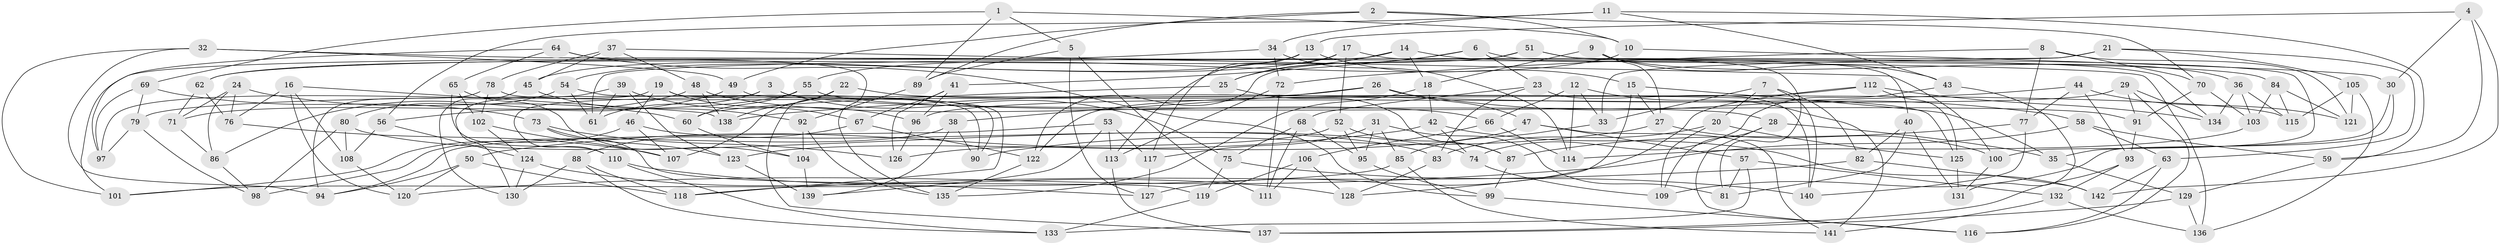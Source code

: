 // Generated by graph-tools (version 1.1) at 2025/11/02/27/25 16:11:46]
// undirected, 142 vertices, 284 edges
graph export_dot {
graph [start="1"]
  node [color=gray90,style=filled];
  1;
  2;
  3;
  4;
  5;
  6;
  7;
  8;
  9;
  10;
  11;
  12;
  13;
  14;
  15;
  16;
  17;
  18;
  19;
  20;
  21;
  22;
  23;
  24;
  25;
  26;
  27;
  28;
  29;
  30;
  31;
  32;
  33;
  34;
  35;
  36;
  37;
  38;
  39;
  40;
  41;
  42;
  43;
  44;
  45;
  46;
  47;
  48;
  49;
  50;
  51;
  52;
  53;
  54;
  55;
  56;
  57;
  58;
  59;
  60;
  61;
  62;
  63;
  64;
  65;
  66;
  67;
  68;
  69;
  70;
  71;
  72;
  73;
  74;
  75;
  76;
  77;
  78;
  79;
  80;
  81;
  82;
  83;
  84;
  85;
  86;
  87;
  88;
  89;
  90;
  91;
  92;
  93;
  94;
  95;
  96;
  97;
  98;
  99;
  100;
  101;
  102;
  103;
  104;
  105;
  106;
  107;
  108;
  109;
  110;
  111;
  112;
  113;
  114;
  115;
  116;
  117;
  118;
  119;
  120;
  121;
  122;
  123;
  124;
  125;
  126;
  127;
  128;
  129;
  130;
  131;
  132;
  133;
  134;
  135;
  136;
  137;
  138;
  139;
  140;
  141;
  142;
  1 -- 5;
  1 -- 89;
  1 -- 69;
  1 -- 10;
  2 -- 89;
  2 -- 10;
  2 -- 49;
  2 -- 70;
  3 -- 28;
  3 -- 61;
  3 -- 75;
  3 -- 110;
  4 -- 13;
  4 -- 59;
  4 -- 142;
  4 -- 30;
  5 -- 89;
  5 -- 111;
  5 -- 127;
  6 -- 23;
  6 -- 41;
  6 -- 25;
  6 -- 40;
  7 -- 20;
  7 -- 33;
  7 -- 82;
  7 -- 140;
  8 -- 121;
  8 -- 70;
  8 -- 77;
  8 -- 72;
  9 -- 43;
  9 -- 27;
  9 -- 18;
  9 -- 36;
  10 -- 55;
  10 -- 30;
  11 -- 34;
  11 -- 43;
  11 -- 56;
  11 -- 59;
  12 -- 141;
  12 -- 66;
  12 -- 114;
  12 -- 33;
  13 -- 45;
  13 -- 117;
  13 -- 15;
  14 -- 84;
  14 -- 101;
  14 -- 25;
  14 -- 18;
  15 -- 27;
  15 -- 128;
  15 -- 35;
  16 -- 108;
  16 -- 120;
  16 -- 76;
  16 -- 138;
  17 -- 113;
  17 -- 81;
  17 -- 54;
  17 -- 52;
  18 -- 42;
  18 -- 135;
  19 -- 97;
  19 -- 67;
  19 -- 90;
  19 -- 46;
  20 -- 83;
  20 -- 109;
  20 -- 125;
  21 -- 33;
  21 -- 105;
  21 -- 63;
  21 -- 61;
  22 -- 107;
  22 -- 137;
  22 -- 138;
  22 -- 115;
  23 -- 140;
  23 -- 68;
  23 -- 83;
  24 -- 71;
  24 -- 86;
  24 -- 76;
  24 -- 60;
  25 -- 60;
  25 -- 87;
  26 -- 47;
  26 -- 38;
  26 -- 58;
  26 -- 79;
  27 -- 90;
  27 -- 100;
  28 -- 109;
  28 -- 35;
  28 -- 116;
  29 -- 116;
  29 -- 96;
  29 -- 91;
  29 -- 134;
  30 -- 35;
  30 -- 109;
  31 -- 95;
  31 -- 85;
  31 -- 117;
  31 -- 81;
  32 -- 94;
  32 -- 49;
  32 -- 136;
  32 -- 101;
  33 -- 85;
  34 -- 72;
  34 -- 62;
  34 -- 114;
  35 -- 129;
  36 -- 103;
  36 -- 115;
  36 -- 134;
  37 -- 45;
  37 -- 100;
  37 -- 48;
  37 -- 78;
  38 -- 90;
  38 -- 98;
  38 -- 139;
  39 -- 96;
  39 -- 61;
  39 -- 130;
  39 -- 123;
  40 -- 82;
  40 -- 131;
  40 -- 81;
  41 -- 126;
  41 -- 67;
  41 -- 96;
  42 -- 74;
  42 -- 142;
  42 -- 50;
  43 -- 74;
  43 -- 131;
  44 -- 93;
  44 -- 121;
  44 -- 138;
  44 -- 77;
  45 -- 92;
  45 -- 130;
  46 -- 107;
  46 -- 74;
  46 -- 101;
  47 -- 57;
  47 -- 123;
  47 -- 141;
  48 -- 138;
  48 -- 86;
  48 -- 66;
  49 -- 118;
  49 -- 56;
  50 -- 120;
  50 -- 118;
  50 -- 94;
  51 -- 122;
  51 -- 100;
  51 -- 62;
  51 -- 134;
  52 -- 126;
  52 -- 95;
  52 -- 87;
  53 -- 113;
  53 -- 139;
  53 -- 117;
  53 -- 94;
  54 -- 61;
  54 -- 80;
  54 -- 90;
  55 -- 91;
  55 -- 71;
  55 -- 60;
  56 -- 124;
  56 -- 108;
  57 -- 133;
  57 -- 132;
  57 -- 81;
  58 -- 59;
  58 -- 63;
  58 -- 120;
  59 -- 129;
  60 -- 104;
  62 -- 76;
  62 -- 71;
  63 -- 116;
  63 -- 142;
  64 -- 99;
  64 -- 135;
  64 -- 97;
  64 -- 65;
  65 -- 110;
  65 -- 102;
  65 -- 104;
  66 -- 106;
  66 -- 114;
  67 -- 122;
  67 -- 88;
  68 -- 95;
  68 -- 111;
  68 -- 75;
  69 -- 97;
  69 -- 79;
  69 -- 73;
  70 -- 91;
  70 -- 103;
  71 -- 86;
  72 -- 111;
  72 -- 113;
  73 -- 119;
  73 -- 123;
  73 -- 126;
  74 -- 109;
  75 -- 119;
  75 -- 140;
  76 -- 107;
  77 -- 140;
  77 -- 87;
  78 -- 94;
  78 -- 102;
  78 -- 125;
  79 -- 98;
  79 -- 97;
  80 -- 98;
  80 -- 83;
  80 -- 108;
  82 -- 142;
  82 -- 118;
  83 -- 128;
  84 -- 103;
  84 -- 115;
  84 -- 121;
  85 -- 101;
  85 -- 141;
  86 -- 98;
  87 -- 99;
  88 -- 130;
  88 -- 133;
  88 -- 118;
  89 -- 92;
  91 -- 93;
  92 -- 104;
  92 -- 135;
  93 -- 137;
  93 -- 132;
  95 -- 99;
  96 -- 126;
  99 -- 116;
  100 -- 131;
  102 -- 107;
  102 -- 124;
  103 -- 114;
  104 -- 139;
  105 -- 115;
  105 -- 136;
  105 -- 121;
  106 -- 111;
  106 -- 128;
  106 -- 119;
  108 -- 120;
  110 -- 133;
  110 -- 128;
  112 -- 122;
  112 -- 127;
  112 -- 125;
  112 -- 134;
  113 -- 137;
  117 -- 127;
  119 -- 133;
  122 -- 135;
  123 -- 139;
  124 -- 130;
  124 -- 127;
  125 -- 131;
  129 -- 137;
  129 -- 136;
  132 -- 141;
  132 -- 136;
}
